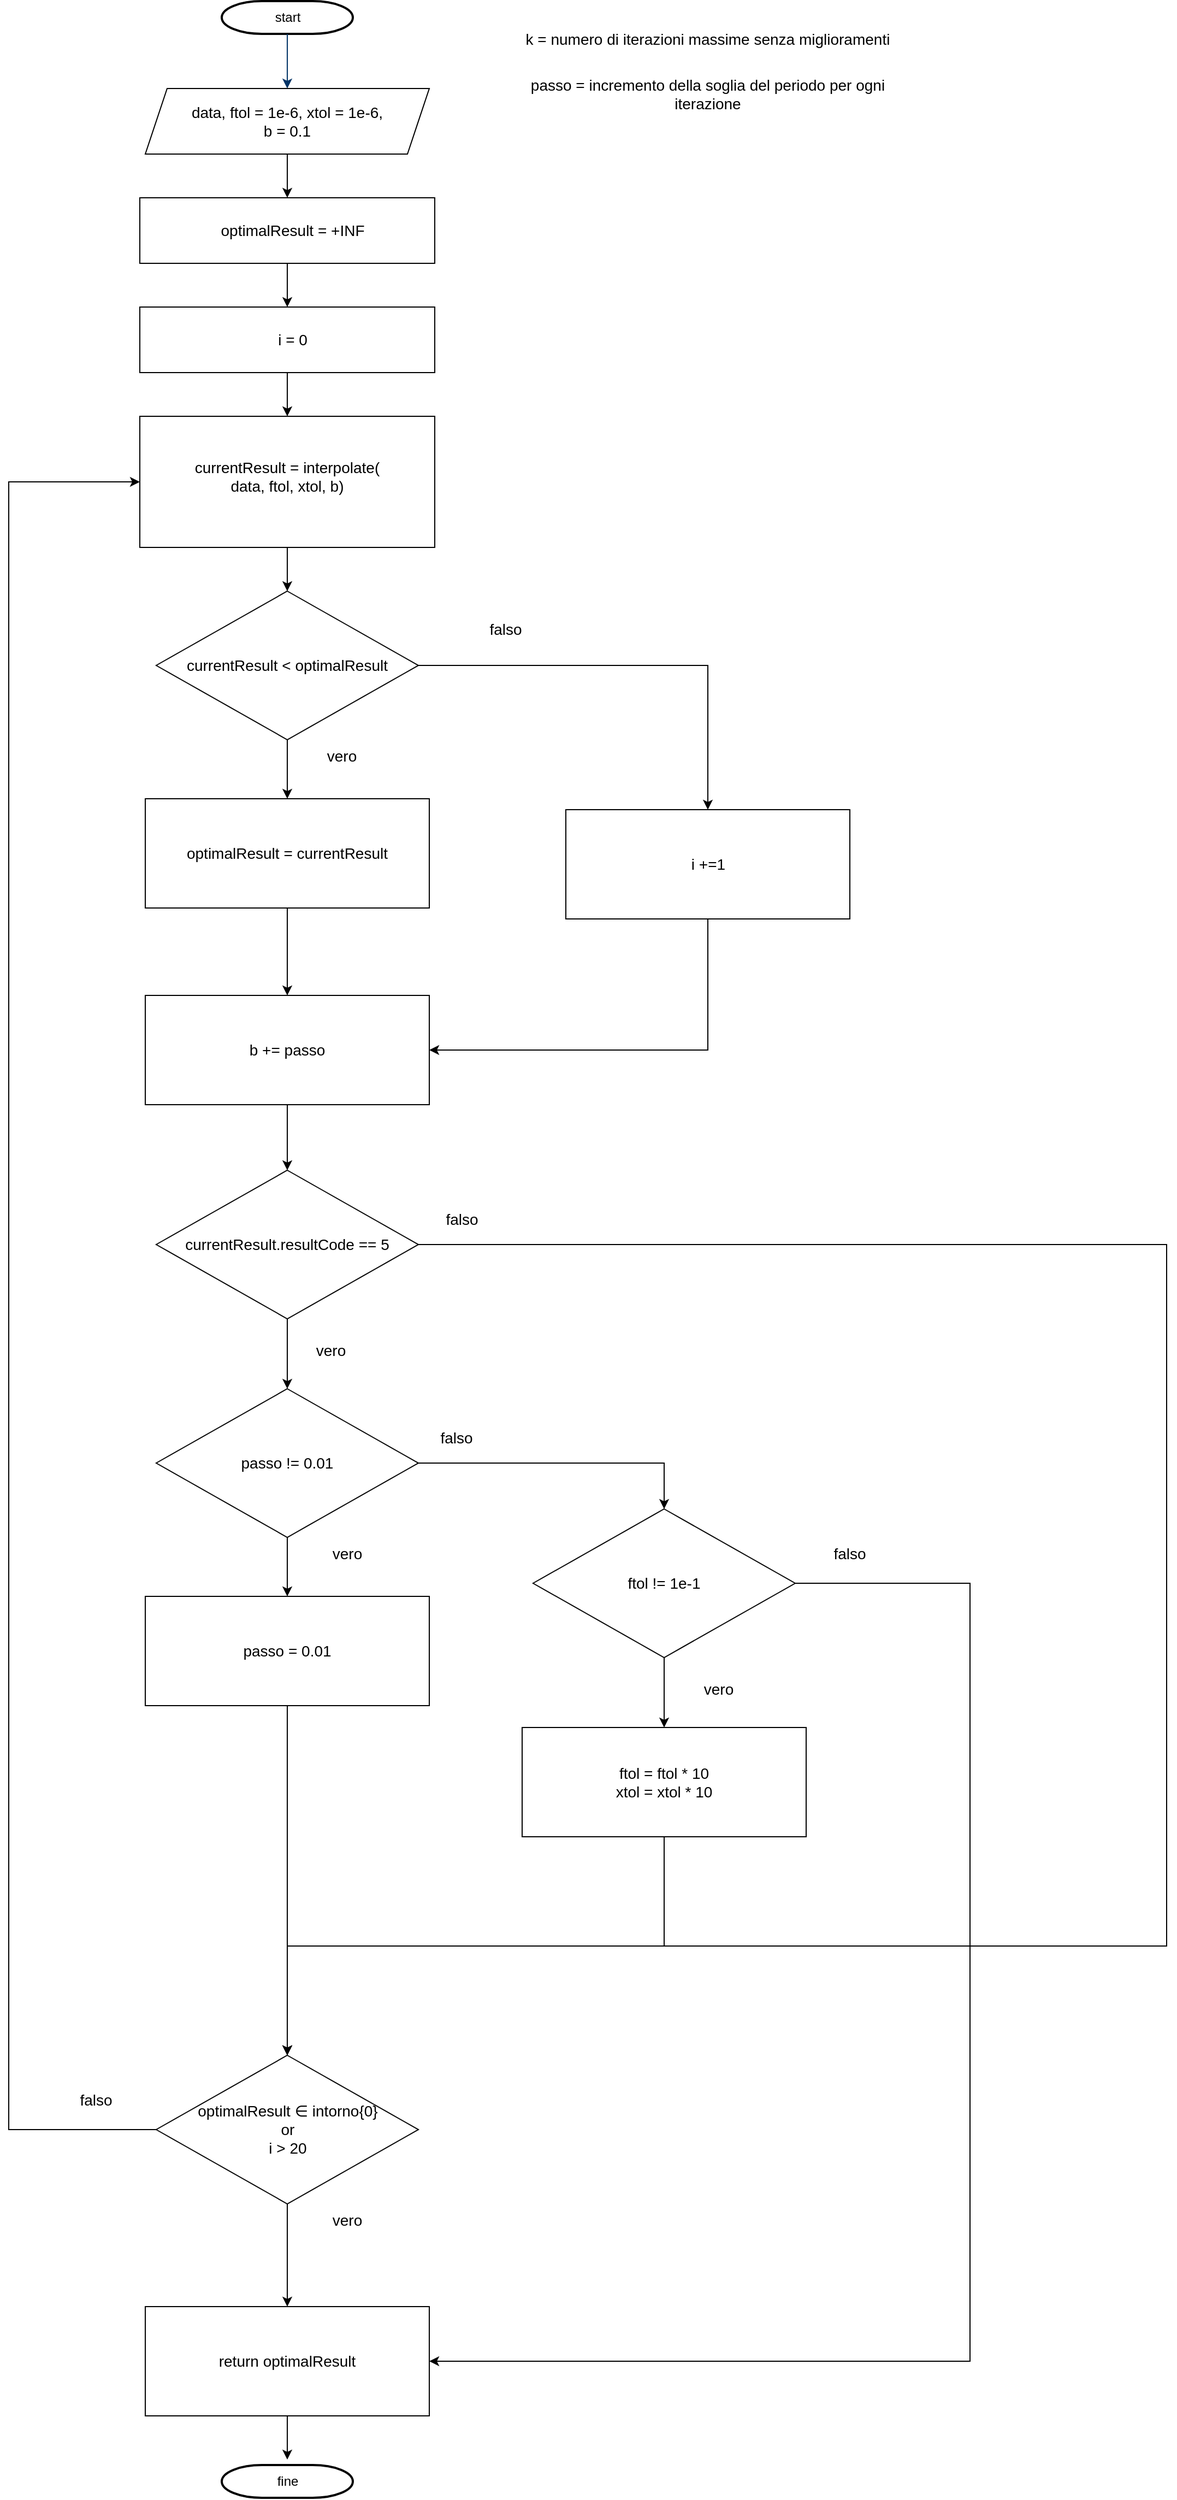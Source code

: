 <mxfile version="17.4.0" type="github">
  <diagram id="6a731a19-8d31-9384-78a2-239565b7b9f0" name="Page-1">
    <mxGraphModel dx="946" dy="516" grid="1" gridSize="10" guides="1" tooltips="1" connect="1" arrows="1" fold="1" page="1" pageScale="1" pageWidth="1169" pageHeight="827" background="none" math="0" shadow="0">
      <root>
        <mxCell id="0" />
        <mxCell id="1" parent="0" />
        <mxCell id="2" value="start" style="shape=mxgraph.flowchart.terminator;strokeWidth=2;gradientColor=none;gradientDirection=north;fontStyle=0;html=1;" parent="1" vertex="1">
          <mxGeometry x="275" y="60" width="120" height="30" as="geometry" />
        </mxCell>
        <mxCell id="7" style="fontStyle=1;strokeColor=#003366;strokeWidth=1;html=1;entryX=0.5;entryY=0;entryDx=0;entryDy=0;" parent="1" source="2" target="Mcld1OXDu3ZVwBjZxup_-56" edge="1">
          <mxGeometry relative="1" as="geometry">
            <mxPoint x="335" y="130" as="targetPoint" />
          </mxGeometry>
        </mxCell>
        <mxCell id="Mcld1OXDu3ZVwBjZxup_-55" value="" style="shape=parallelogram;perimeter=parallelogramPerimeter;whiteSpace=wrap;html=1;fixedSize=1;" vertex="1" parent="1">
          <mxGeometry x="205" y="140" width="260" height="60" as="geometry" />
        </mxCell>
        <mxCell id="Mcld1OXDu3ZVwBjZxup_-59" style="edgeStyle=orthogonalEdgeStyle;rounded=0;orthogonalLoop=1;jettySize=auto;html=1;exitX=0.5;exitY=1;exitDx=0;exitDy=0;entryX=0.5;entryY=0;entryDx=0;entryDy=0;fontSize=14;" edge="1" parent="1" source="Mcld1OXDu3ZVwBjZxup_-56" target="Mcld1OXDu3ZVwBjZxup_-57">
          <mxGeometry relative="1" as="geometry" />
        </mxCell>
        <mxCell id="Mcld1OXDu3ZVwBjZxup_-56" value="&lt;div&gt;&lt;font style=&quot;font-size: 14px&quot;&gt;data, ftol = 1e-6, xtol = &lt;/font&gt;&lt;font style=&quot;font-size: 14px&quot;&gt;&lt;font style=&quot;font-size: 14px&quot;&gt;1e-6&lt;/font&gt;, &lt;br&gt;&lt;/font&gt;&lt;/div&gt;&lt;div&gt;&lt;font style=&quot;font-size: 14px&quot;&gt;b = 0.1&lt;/font&gt;&lt;/div&gt;" style="text;html=1;strokeColor=none;fillColor=none;align=center;verticalAlign=middle;whiteSpace=wrap;rounded=0;" vertex="1" parent="1">
          <mxGeometry x="225" y="140" width="220" height="60" as="geometry" />
        </mxCell>
        <mxCell id="Mcld1OXDu3ZVwBjZxup_-67" style="edgeStyle=orthogonalEdgeStyle;rounded=0;orthogonalLoop=1;jettySize=auto;html=1;exitX=0.5;exitY=1;exitDx=0;exitDy=0;entryX=0.5;entryY=0;entryDx=0;entryDy=0;fontSize=14;" edge="1" parent="1" source="Mcld1OXDu3ZVwBjZxup_-57" target="Mcld1OXDu3ZVwBjZxup_-62">
          <mxGeometry relative="1" as="geometry" />
        </mxCell>
        <mxCell id="Mcld1OXDu3ZVwBjZxup_-57" value="" style="rounded=0;whiteSpace=wrap;html=1;fontSize=14;" vertex="1" parent="1">
          <mxGeometry x="200" y="240" width="270" height="60" as="geometry" />
        </mxCell>
        <mxCell id="Mcld1OXDu3ZVwBjZxup_-58" value="optimalResult = +INF" style="text;html=1;strokeColor=none;fillColor=none;align=center;verticalAlign=middle;whiteSpace=wrap;rounded=0;fontSize=14;" vertex="1" parent="1">
          <mxGeometry x="235" y="255" width="210" height="30" as="geometry" />
        </mxCell>
        <mxCell id="Mcld1OXDu3ZVwBjZxup_-115" style="edgeStyle=orthogonalEdgeStyle;rounded=0;orthogonalLoop=1;jettySize=auto;html=1;exitX=0.5;exitY=1;exitDx=0;exitDy=0;entryX=0.5;entryY=0;entryDx=0;entryDy=0;fontSize=14;" edge="1" parent="1" source="Mcld1OXDu3ZVwBjZxup_-62" target="Mcld1OXDu3ZVwBjZxup_-75">
          <mxGeometry relative="1" as="geometry" />
        </mxCell>
        <mxCell id="Mcld1OXDu3ZVwBjZxup_-62" value="" style="rounded=0;whiteSpace=wrap;html=1;fontSize=14;" vertex="1" parent="1">
          <mxGeometry x="200" y="340" width="270" height="60" as="geometry" />
        </mxCell>
        <mxCell id="Mcld1OXDu3ZVwBjZxup_-63" value="i = 0" style="text;html=1;strokeColor=none;fillColor=none;align=center;verticalAlign=middle;whiteSpace=wrap;rounded=0;fontSize=14;" vertex="1" parent="1">
          <mxGeometry x="235" y="355" width="210" height="30" as="geometry" />
        </mxCell>
        <mxCell id="Mcld1OXDu3ZVwBjZxup_-80" style="edgeStyle=orthogonalEdgeStyle;rounded=0;orthogonalLoop=1;jettySize=auto;html=1;exitX=0.5;exitY=1;exitDx=0;exitDy=0;entryX=0.5;entryY=0;entryDx=0;entryDy=0;fontSize=14;" edge="1" parent="1" source="Mcld1OXDu3ZVwBjZxup_-75" target="Mcld1OXDu3ZVwBjZxup_-77">
          <mxGeometry relative="1" as="geometry" />
        </mxCell>
        <mxCell id="Mcld1OXDu3ZVwBjZxup_-75" value="" style="rounded=0;whiteSpace=wrap;html=1;fontSize=14;" vertex="1" parent="1">
          <mxGeometry x="200" y="440" width="270" height="120" as="geometry" />
        </mxCell>
        <mxCell id="Mcld1OXDu3ZVwBjZxup_-76" value="&lt;div&gt;currentResult = interpolate(&lt;/div&gt;&lt;div&gt;data, ftol, xtol, b)&lt;/div&gt;" style="text;html=1;strokeColor=none;fillColor=none;align=center;verticalAlign=middle;whiteSpace=wrap;rounded=0;fontSize=14;" vertex="1" parent="1">
          <mxGeometry x="230" y="470" width="210" height="50" as="geometry" />
        </mxCell>
        <mxCell id="Mcld1OXDu3ZVwBjZxup_-82" style="edgeStyle=orthogonalEdgeStyle;rounded=0;orthogonalLoop=1;jettySize=auto;html=1;exitX=0.5;exitY=1;exitDx=0;exitDy=0;fontSize=14;" edge="1" parent="1" source="Mcld1OXDu3ZVwBjZxup_-77">
          <mxGeometry relative="1" as="geometry">
            <mxPoint x="335" y="790" as="targetPoint" />
          </mxGeometry>
        </mxCell>
        <mxCell id="Mcld1OXDu3ZVwBjZxup_-85" style="edgeStyle=orthogonalEdgeStyle;rounded=0;orthogonalLoop=1;jettySize=auto;html=1;exitX=1;exitY=0.5;exitDx=0;exitDy=0;fontSize=14;entryX=0.5;entryY=0;entryDx=0;entryDy=0;" edge="1" parent="1" source="Mcld1OXDu3ZVwBjZxup_-77" target="Mcld1OXDu3ZVwBjZxup_-91">
          <mxGeometry relative="1" as="geometry">
            <mxPoint x="715" y="790" as="targetPoint" />
            <Array as="points">
              <mxPoint x="720" y="668" />
            </Array>
          </mxGeometry>
        </mxCell>
        <mxCell id="Mcld1OXDu3ZVwBjZxup_-77" value="" style="rhombus;whiteSpace=wrap;html=1;fontSize=14;" vertex="1" parent="1">
          <mxGeometry x="215" y="600" width="240" height="136" as="geometry" />
        </mxCell>
        <mxCell id="Mcld1OXDu3ZVwBjZxup_-78" value="currentResult &amp;lt; optimalResult" style="text;html=1;strokeColor=none;fillColor=none;align=center;verticalAlign=middle;whiteSpace=wrap;rounded=0;fontSize=14;" vertex="1" parent="1">
          <mxGeometry x="210" y="608" width="250" height="120" as="geometry" />
        </mxCell>
        <mxCell id="Mcld1OXDu3ZVwBjZxup_-88" style="edgeStyle=orthogonalEdgeStyle;rounded=0;orthogonalLoop=1;jettySize=auto;html=1;exitX=0.5;exitY=1;exitDx=0;exitDy=0;fontSize=14;" edge="1" parent="1" source="Mcld1OXDu3ZVwBjZxup_-83">
          <mxGeometry relative="1" as="geometry">
            <mxPoint x="335" y="970" as="targetPoint" />
          </mxGeometry>
        </mxCell>
        <mxCell id="Mcld1OXDu3ZVwBjZxup_-83" value="" style="rounded=0;whiteSpace=wrap;html=1;fontSize=14;" vertex="1" parent="1">
          <mxGeometry x="205" y="790" width="260" height="100" as="geometry" />
        </mxCell>
        <mxCell id="Mcld1OXDu3ZVwBjZxup_-84" value="optimalResult = currentResult" style="text;html=1;strokeColor=none;fillColor=none;align=center;verticalAlign=middle;whiteSpace=wrap;rounded=0;fontSize=14;" vertex="1" parent="1">
          <mxGeometry x="230" y="815" width="210" height="50" as="geometry" />
        </mxCell>
        <mxCell id="Mcld1OXDu3ZVwBjZxup_-86" value="vero" style="text;html=1;strokeColor=none;fillColor=none;align=center;verticalAlign=middle;whiteSpace=wrap;rounded=0;fontSize=14;" vertex="1" parent="1">
          <mxGeometry x="355" y="736" width="60" height="30" as="geometry" />
        </mxCell>
        <mxCell id="Mcld1OXDu3ZVwBjZxup_-87" value="falso" style="text;html=1;strokeColor=none;fillColor=none;align=center;verticalAlign=middle;whiteSpace=wrap;rounded=0;fontSize=14;" vertex="1" parent="1">
          <mxGeometry x="505" y="620" width="60" height="30" as="geometry" />
        </mxCell>
        <mxCell id="Mcld1OXDu3ZVwBjZxup_-119" style="edgeStyle=orthogonalEdgeStyle;rounded=0;orthogonalLoop=1;jettySize=auto;html=1;exitX=0.5;exitY=1;exitDx=0;exitDy=0;fontSize=14;entryX=1;entryY=0.5;entryDx=0;entryDy=0;" edge="1" parent="1" source="Mcld1OXDu3ZVwBjZxup_-91" target="Mcld1OXDu3ZVwBjZxup_-93">
          <mxGeometry relative="1" as="geometry">
            <mxPoint x="720" y="1030" as="targetPoint" />
          </mxGeometry>
        </mxCell>
        <mxCell id="Mcld1OXDu3ZVwBjZxup_-91" value="" style="rounded=0;whiteSpace=wrap;html=1;fontSize=14;" vertex="1" parent="1">
          <mxGeometry x="590" y="800" width="260" height="100" as="geometry" />
        </mxCell>
        <mxCell id="Mcld1OXDu3ZVwBjZxup_-92" value="i +=1" style="text;html=1;strokeColor=none;fillColor=none;align=center;verticalAlign=middle;whiteSpace=wrap;rounded=0;fontSize=14;" vertex="1" parent="1">
          <mxGeometry x="607.5" y="827.5" width="225" height="45" as="geometry" />
        </mxCell>
        <mxCell id="Mcld1OXDu3ZVwBjZxup_-100" value="" style="edgeStyle=orthogonalEdgeStyle;rounded=0;orthogonalLoop=1;jettySize=auto;html=1;fontSize=14;" edge="1" parent="1" source="Mcld1OXDu3ZVwBjZxup_-93" target="Mcld1OXDu3ZVwBjZxup_-98">
          <mxGeometry relative="1" as="geometry" />
        </mxCell>
        <mxCell id="Mcld1OXDu3ZVwBjZxup_-93" value="" style="rounded=0;whiteSpace=wrap;html=1;fontSize=14;" vertex="1" parent="1">
          <mxGeometry x="205" y="970" width="260" height="100" as="geometry" />
        </mxCell>
        <mxCell id="Mcld1OXDu3ZVwBjZxup_-94" value="b += passo" style="text;html=1;strokeColor=none;fillColor=none;align=center;verticalAlign=middle;whiteSpace=wrap;rounded=0;fontSize=14;" vertex="1" parent="1">
          <mxGeometry x="230" y="995" width="210" height="50" as="geometry" />
        </mxCell>
        <mxCell id="Mcld1OXDu3ZVwBjZxup_-96" value="k = numero di iterazioni massime senza miglioramenti" style="text;html=1;strokeColor=none;fillColor=none;align=center;verticalAlign=middle;whiteSpace=wrap;rounded=0;fontSize=14;" vertex="1" parent="1">
          <mxGeometry x="550" y="80" width="340" height="30" as="geometry" />
        </mxCell>
        <mxCell id="Mcld1OXDu3ZVwBjZxup_-101" style="edgeStyle=orthogonalEdgeStyle;rounded=0;orthogonalLoop=1;jettySize=auto;html=1;exitX=0.5;exitY=1;exitDx=0;exitDy=0;fontSize=14;" edge="1" parent="1" source="Mcld1OXDu3ZVwBjZxup_-98">
          <mxGeometry relative="1" as="geometry">
            <mxPoint x="335" y="1330" as="targetPoint" />
          </mxGeometry>
        </mxCell>
        <mxCell id="Mcld1OXDu3ZVwBjZxup_-102" style="edgeStyle=orthogonalEdgeStyle;rounded=0;orthogonalLoop=1;jettySize=auto;html=1;exitX=1;exitY=0.5;exitDx=0;exitDy=0;fontSize=14;entryX=0.5;entryY=0;entryDx=0;entryDy=0;" edge="1" parent="1" source="Mcld1OXDu3ZVwBjZxup_-98" target="Mcld1OXDu3ZVwBjZxup_-138">
          <mxGeometry relative="1" as="geometry">
            <mxPoint x="495" y="1198" as="targetPoint" />
            <Array as="points">
              <mxPoint x="1140" y="1198" />
              <mxPoint x="1140" y="1840" />
              <mxPoint x="335" y="1840" />
            </Array>
          </mxGeometry>
        </mxCell>
        <mxCell id="Mcld1OXDu3ZVwBjZxup_-98" value="" style="rhombus;whiteSpace=wrap;html=1;fontSize=14;" vertex="1" parent="1">
          <mxGeometry x="215" y="1130" width="240" height="136" as="geometry" />
        </mxCell>
        <mxCell id="Mcld1OXDu3ZVwBjZxup_-99" value="&lt;div&gt;currentResult.resultCode == 5&lt;/div&gt;" style="text;html=1;strokeColor=none;fillColor=none;align=center;verticalAlign=middle;whiteSpace=wrap;rounded=0;fontSize=14;" vertex="1" parent="1">
          <mxGeometry x="210" y="1138" width="250" height="120" as="geometry" />
        </mxCell>
        <mxCell id="Mcld1OXDu3ZVwBjZxup_-140" style="edgeStyle=orthogonalEdgeStyle;rounded=0;orthogonalLoop=1;jettySize=auto;html=1;exitX=0.5;exitY=1;exitDx=0;exitDy=0;entryX=0.5;entryY=0;entryDx=0;entryDy=0;fontSize=14;" edge="1" parent="1" source="Mcld1OXDu3ZVwBjZxup_-103" target="Mcld1OXDu3ZVwBjZxup_-138">
          <mxGeometry relative="1" as="geometry" />
        </mxCell>
        <mxCell id="Mcld1OXDu3ZVwBjZxup_-103" value="" style="rounded=0;whiteSpace=wrap;html=1;fontSize=14;" vertex="1" parent="1">
          <mxGeometry x="205" y="1520" width="260" height="100" as="geometry" />
        </mxCell>
        <mxCell id="Mcld1OXDu3ZVwBjZxup_-104" value="passo = 0.01" style="text;html=1;strokeColor=none;fillColor=none;align=center;verticalAlign=middle;whiteSpace=wrap;rounded=0;fontSize=14;" vertex="1" parent="1">
          <mxGeometry x="230" y="1545" width="210" height="50" as="geometry" />
        </mxCell>
        <mxCell id="Mcld1OXDu3ZVwBjZxup_-105" value="passo = incremento della soglia del periodo per ogni iterazione" style="text;html=1;strokeColor=none;fillColor=none;align=center;verticalAlign=middle;whiteSpace=wrap;rounded=0;fontSize=14;" vertex="1" parent="1">
          <mxGeometry x="550" y="130" width="340" height="30" as="geometry" />
        </mxCell>
        <mxCell id="Mcld1OXDu3ZVwBjZxup_-108" style="edgeStyle=orthogonalEdgeStyle;rounded=0;orthogonalLoop=1;jettySize=auto;html=1;exitX=0.5;exitY=1;exitDx=0;exitDy=0;fontSize=14;entryX=0.5;entryY=0;entryDx=0;entryDy=0;" edge="1" parent="1" source="Mcld1OXDu3ZVwBjZxup_-106" target="Mcld1OXDu3ZVwBjZxup_-103">
          <mxGeometry relative="1" as="geometry">
            <mxPoint x="335" y="1520" as="targetPoint" />
          </mxGeometry>
        </mxCell>
        <mxCell id="Mcld1OXDu3ZVwBjZxup_-131" style="edgeStyle=orthogonalEdgeStyle;rounded=0;orthogonalLoop=1;jettySize=auto;html=1;exitX=1;exitY=0.5;exitDx=0;exitDy=0;entryX=0.5;entryY=0;entryDx=0;entryDy=0;fontSize=14;" edge="1" parent="1" source="Mcld1OXDu3ZVwBjZxup_-106" target="Mcld1OXDu3ZVwBjZxup_-127">
          <mxGeometry relative="1" as="geometry" />
        </mxCell>
        <mxCell id="Mcld1OXDu3ZVwBjZxup_-106" value="" style="rhombus;whiteSpace=wrap;html=1;fontSize=14;" vertex="1" parent="1">
          <mxGeometry x="215" y="1330" width="240" height="136" as="geometry" />
        </mxCell>
        <mxCell id="Mcld1OXDu3ZVwBjZxup_-107" value="passo != 0.01" style="text;html=1;strokeColor=none;fillColor=none;align=center;verticalAlign=middle;whiteSpace=wrap;rounded=0;fontSize=14;" vertex="1" parent="1">
          <mxGeometry x="265" y="1370" width="140" height="56" as="geometry" />
        </mxCell>
        <mxCell id="Mcld1OXDu3ZVwBjZxup_-120" value="vero" style="text;html=1;strokeColor=none;fillColor=none;align=center;verticalAlign=middle;whiteSpace=wrap;rounded=0;fontSize=14;" vertex="1" parent="1">
          <mxGeometry x="360" y="1466" width="60" height="30" as="geometry" />
        </mxCell>
        <mxCell id="Mcld1OXDu3ZVwBjZxup_-121" value="falso" style="text;html=1;strokeColor=none;fillColor=none;align=center;verticalAlign=middle;whiteSpace=wrap;rounded=0;fontSize=14;" vertex="1" parent="1">
          <mxGeometry x="460" y="1360" width="60" height="30" as="geometry" />
        </mxCell>
        <mxCell id="Mcld1OXDu3ZVwBjZxup_-123" value="vero" style="text;html=1;strokeColor=none;fillColor=none;align=center;verticalAlign=middle;whiteSpace=wrap;rounded=0;fontSize=14;" vertex="1" parent="1">
          <mxGeometry x="345" y="1280" width="60" height="30" as="geometry" />
        </mxCell>
        <mxCell id="Mcld1OXDu3ZVwBjZxup_-124" value="falso" style="text;html=1;strokeColor=none;fillColor=none;align=center;verticalAlign=middle;whiteSpace=wrap;rounded=0;fontSize=14;" vertex="1" parent="1">
          <mxGeometry x="465" y="1160" width="60" height="30" as="geometry" />
        </mxCell>
        <mxCell id="Mcld1OXDu3ZVwBjZxup_-129" style="edgeStyle=orthogonalEdgeStyle;rounded=0;orthogonalLoop=1;jettySize=auto;html=1;exitX=0.5;exitY=1;exitDx=0;exitDy=0;fontSize=14;" edge="1" parent="1" source="Mcld1OXDu3ZVwBjZxup_-127">
          <mxGeometry relative="1" as="geometry">
            <mxPoint x="680" y="1640" as="targetPoint" />
          </mxGeometry>
        </mxCell>
        <mxCell id="Mcld1OXDu3ZVwBjZxup_-130" style="edgeStyle=orthogonalEdgeStyle;rounded=0;orthogonalLoop=1;jettySize=auto;html=1;exitX=1;exitY=0.5;exitDx=0;exitDy=0;fontSize=14;entryX=1;entryY=0.5;entryDx=0;entryDy=0;" edge="1" parent="1" source="Mcld1OXDu3ZVwBjZxup_-127" target="Mcld1OXDu3ZVwBjZxup_-150">
          <mxGeometry relative="1" as="geometry">
            <mxPoint x="950" y="2080" as="targetPoint" />
            <Array as="points">
              <mxPoint x="960" y="1508" />
              <mxPoint x="960" y="2220" />
            </Array>
          </mxGeometry>
        </mxCell>
        <mxCell id="Mcld1OXDu3ZVwBjZxup_-127" value="" style="rhombus;whiteSpace=wrap;html=1;fontSize=14;" vertex="1" parent="1">
          <mxGeometry x="560" y="1440" width="240" height="136" as="geometry" />
        </mxCell>
        <mxCell id="Mcld1OXDu3ZVwBjZxup_-128" value="ftol != 1e-1" style="text;html=1;strokeColor=none;fillColor=none;align=center;verticalAlign=middle;whiteSpace=wrap;rounded=0;fontSize=14;" vertex="1" parent="1">
          <mxGeometry x="610" y="1480" width="140" height="56" as="geometry" />
        </mxCell>
        <mxCell id="Mcld1OXDu3ZVwBjZxup_-142" style="edgeStyle=orthogonalEdgeStyle;rounded=0;orthogonalLoop=1;jettySize=auto;html=1;exitX=0.5;exitY=1;exitDx=0;exitDy=0;entryX=0.5;entryY=0;entryDx=0;entryDy=0;fontSize=14;" edge="1" parent="1" source="Mcld1OXDu3ZVwBjZxup_-132" target="Mcld1OXDu3ZVwBjZxup_-138">
          <mxGeometry relative="1" as="geometry" />
        </mxCell>
        <mxCell id="Mcld1OXDu3ZVwBjZxup_-132" value="" style="rounded=0;whiteSpace=wrap;html=1;fontSize=14;" vertex="1" parent="1">
          <mxGeometry x="550" y="1640" width="260" height="100" as="geometry" />
        </mxCell>
        <mxCell id="Mcld1OXDu3ZVwBjZxup_-133" value="&lt;div&gt;ftol = ftol * 10&lt;/div&gt;&lt;div&gt;xtol = xtol * 10&lt;br&gt;&lt;/div&gt;" style="text;html=1;strokeColor=none;fillColor=none;align=center;verticalAlign=middle;whiteSpace=wrap;rounded=0;fontSize=14;" vertex="1" parent="1">
          <mxGeometry x="575" y="1665" width="210" height="50" as="geometry" />
        </mxCell>
        <mxCell id="Mcld1OXDu3ZVwBjZxup_-145" style="edgeStyle=orthogonalEdgeStyle;rounded=0;orthogonalLoop=1;jettySize=auto;html=1;exitX=0.5;exitY=1;exitDx=0;exitDy=0;fontSize=14;" edge="1" parent="1" source="Mcld1OXDu3ZVwBjZxup_-138">
          <mxGeometry relative="1" as="geometry">
            <mxPoint x="335" y="2170" as="targetPoint" />
          </mxGeometry>
        </mxCell>
        <mxCell id="Mcld1OXDu3ZVwBjZxup_-147" style="edgeStyle=orthogonalEdgeStyle;rounded=0;orthogonalLoop=1;jettySize=auto;html=1;exitX=0;exitY=0.5;exitDx=0;exitDy=0;fontSize=14;entryX=0;entryY=0.5;entryDx=0;entryDy=0;" edge="1" parent="1" source="Mcld1OXDu3ZVwBjZxup_-138" target="Mcld1OXDu3ZVwBjZxup_-75">
          <mxGeometry relative="1" as="geometry">
            <mxPoint x="60" y="420" as="targetPoint" />
            <Array as="points">
              <mxPoint x="80" y="2008" />
              <mxPoint x="80" y="500" />
            </Array>
          </mxGeometry>
        </mxCell>
        <mxCell id="Mcld1OXDu3ZVwBjZxup_-138" value="" style="rhombus;whiteSpace=wrap;html=1;fontSize=14;" vertex="1" parent="1">
          <mxGeometry x="215" y="1940" width="240" height="136" as="geometry" />
        </mxCell>
        <mxCell id="Mcld1OXDu3ZVwBjZxup_-139" value="&lt;div&gt;optimalResult &lt;span class=&quot;ILfuVd&quot;&gt;&lt;span class=&quot;hgKElc&quot;&gt;∈ intorno{0}&lt;/span&gt;&lt;/span&gt;&lt;/div&gt;&lt;div&gt;&lt;span class=&quot;ILfuVd&quot;&gt;&lt;span class=&quot;hgKElc&quot;&gt;or&lt;/span&gt;&lt;/span&gt;&lt;/div&gt;&lt;div&gt;&lt;span class=&quot;ILfuVd&quot;&gt;&lt;span class=&quot;hgKElc&quot;&gt;i &amp;gt; 20&lt;br&gt;&lt;/span&gt;&lt;/span&gt;&lt;/div&gt;&lt;div&gt;&lt;span class=&quot;ILfuVd&quot;&gt;&lt;span class=&quot;hgKElc&quot;&gt;&lt;/span&gt;&lt;/span&gt;&lt;/div&gt;" style="text;html=1;strokeColor=none;fillColor=none;align=center;verticalAlign=middle;whiteSpace=wrap;rounded=0;fontSize=14;" vertex="1" parent="1">
          <mxGeometry x="232.5" y="1966" width="205" height="84" as="geometry" />
        </mxCell>
        <mxCell id="Mcld1OXDu3ZVwBjZxup_-143" value="vero" style="text;html=1;strokeColor=none;fillColor=none;align=center;verticalAlign=middle;whiteSpace=wrap;rounded=0;fontSize=14;" vertex="1" parent="1">
          <mxGeometry x="700" y="1590" width="60" height="30" as="geometry" />
        </mxCell>
        <mxCell id="Mcld1OXDu3ZVwBjZxup_-144" value="falso" style="text;html=1;strokeColor=none;fillColor=none;align=center;verticalAlign=middle;whiteSpace=wrap;rounded=0;fontSize=14;" vertex="1" parent="1">
          <mxGeometry x="820" y="1466" width="60" height="30" as="geometry" />
        </mxCell>
        <mxCell id="Mcld1OXDu3ZVwBjZxup_-146" value="vero" style="text;html=1;strokeColor=none;fillColor=none;align=center;verticalAlign=middle;whiteSpace=wrap;rounded=0;fontSize=14;" vertex="1" parent="1">
          <mxGeometry x="360" y="2076" width="60" height="30" as="geometry" />
        </mxCell>
        <mxCell id="Mcld1OXDu3ZVwBjZxup_-148" value="falso" style="text;html=1;strokeColor=none;fillColor=none;align=center;verticalAlign=middle;whiteSpace=wrap;rounded=0;fontSize=14;" vertex="1" parent="1">
          <mxGeometry x="130" y="1966" width="60" height="30" as="geometry" />
        </mxCell>
        <mxCell id="Mcld1OXDu3ZVwBjZxup_-149" style="edgeStyle=orthogonalEdgeStyle;rounded=0;orthogonalLoop=1;jettySize=auto;html=1;exitX=0.5;exitY=1;exitDx=0;exitDy=0;fontSize=14;" edge="1" parent="1" source="Mcld1OXDu3ZVwBjZxup_-150">
          <mxGeometry relative="1" as="geometry">
            <mxPoint x="335" y="2310" as="targetPoint" />
          </mxGeometry>
        </mxCell>
        <mxCell id="Mcld1OXDu3ZVwBjZxup_-150" value="" style="rounded=0;whiteSpace=wrap;html=1;fontSize=14;" vertex="1" parent="1">
          <mxGeometry x="205" y="2170" width="260" height="100" as="geometry" />
        </mxCell>
        <mxCell id="Mcld1OXDu3ZVwBjZxup_-151" value="return optimalResult" style="text;html=1;strokeColor=none;fillColor=none;align=center;verticalAlign=middle;whiteSpace=wrap;rounded=0;fontSize=14;" vertex="1" parent="1">
          <mxGeometry x="230" y="2195" width="210" height="50" as="geometry" />
        </mxCell>
        <mxCell id="Mcld1OXDu3ZVwBjZxup_-152" value="fine" style="shape=mxgraph.flowchart.terminator;strokeWidth=2;gradientColor=none;gradientDirection=north;fontStyle=0;html=1;" vertex="1" parent="1">
          <mxGeometry x="275" y="2315" width="120" height="30" as="geometry" />
        </mxCell>
      </root>
    </mxGraphModel>
  </diagram>
</mxfile>

